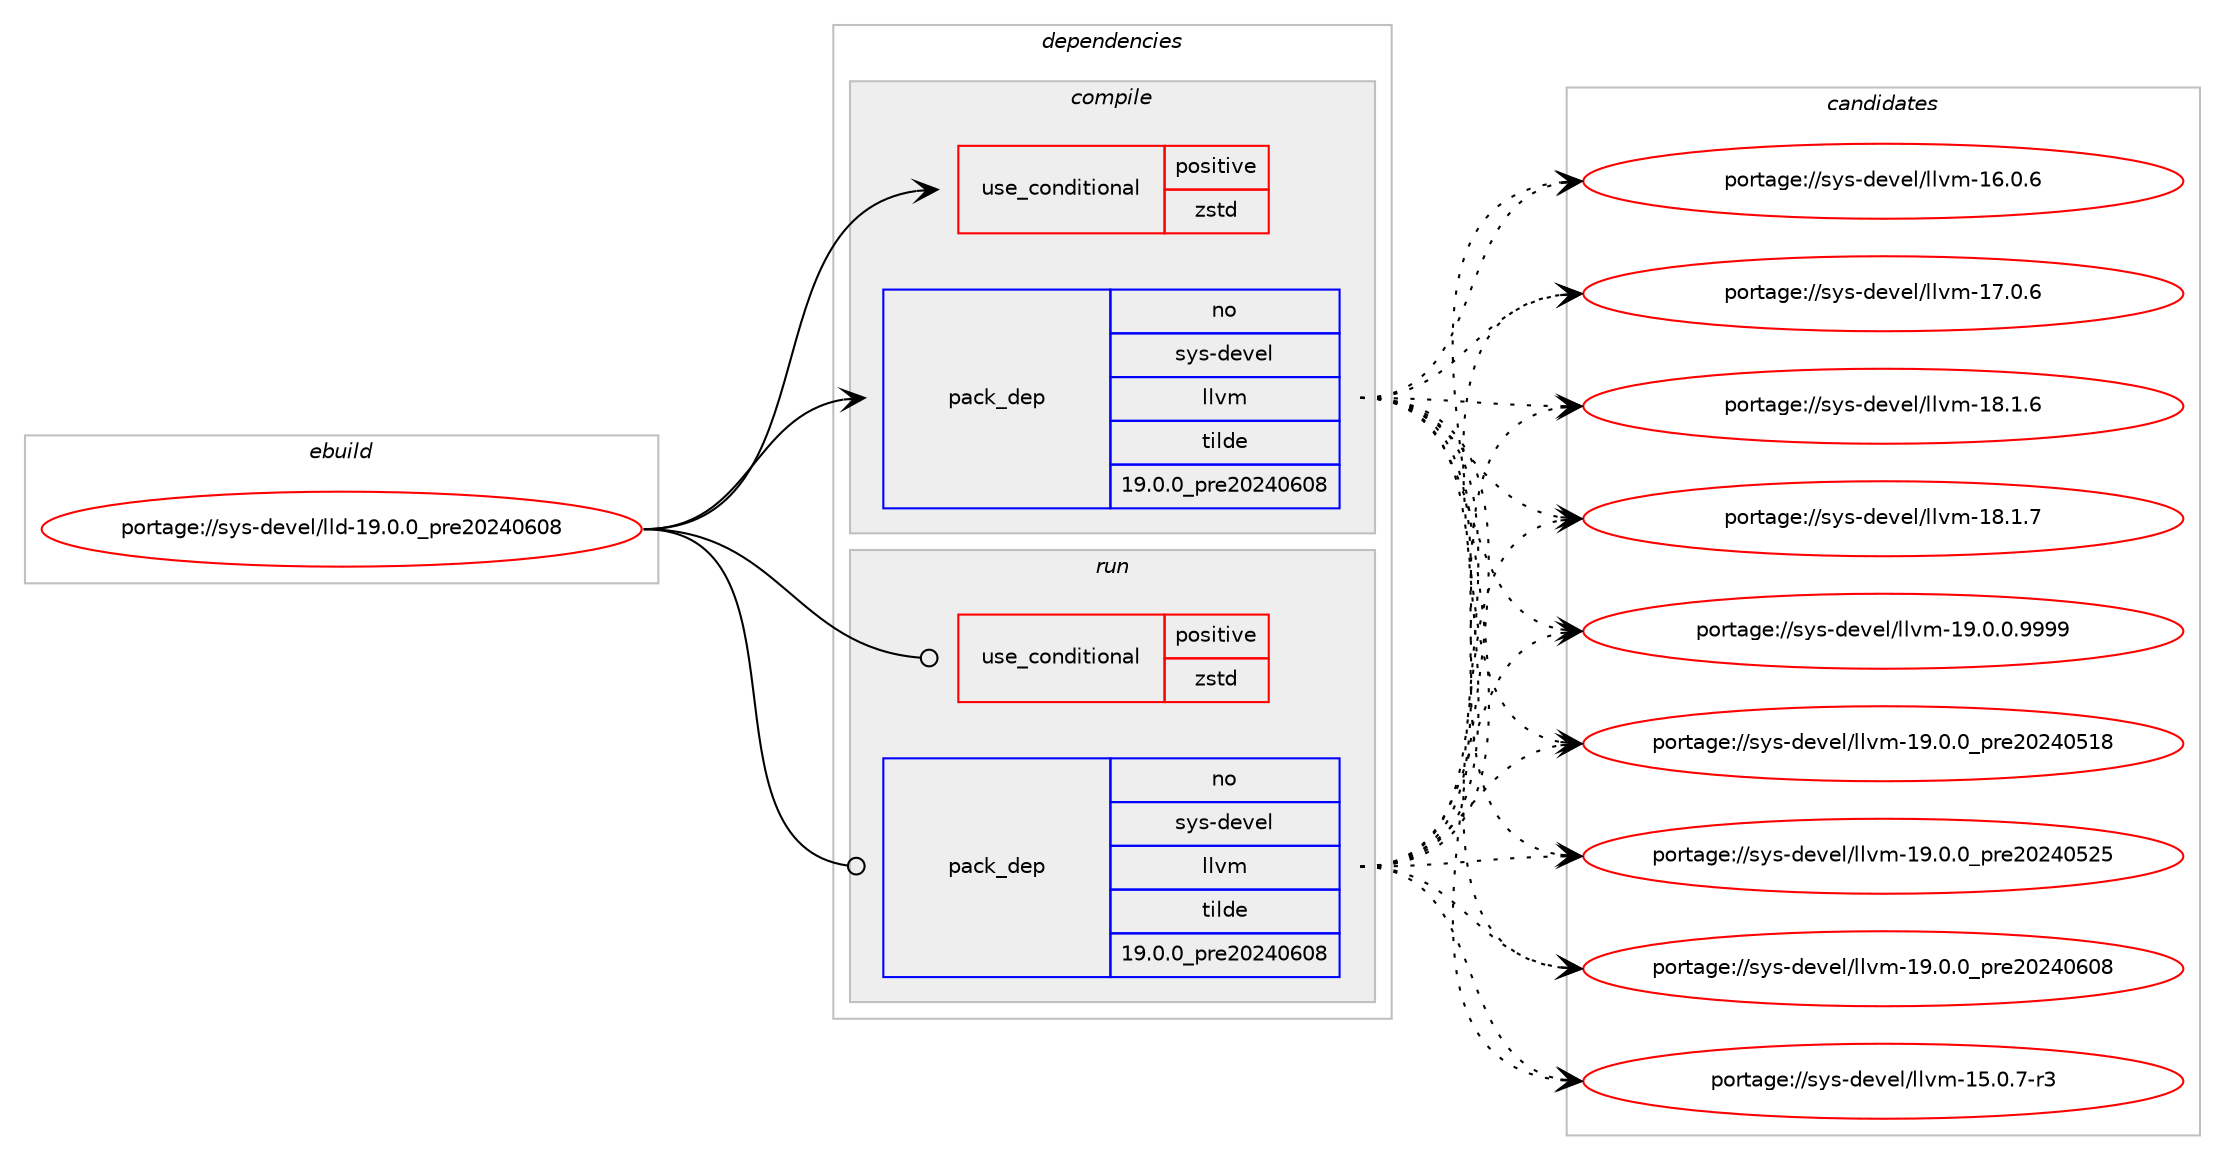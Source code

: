 digraph prolog {

# *************
# Graph options
# *************

newrank=true;
concentrate=true;
compound=true;
graph [rankdir=LR,fontname=Helvetica,fontsize=10,ranksep=1.5];#, ranksep=2.5, nodesep=0.2];
edge  [arrowhead=vee];
node  [fontname=Helvetica,fontsize=10];

# **********
# The ebuild
# **********

subgraph cluster_leftcol {
color=gray;
rank=same;
label=<<i>ebuild</i>>;
id [label="portage://sys-devel/lld-19.0.0_pre20240608", color=red, width=4, href="../sys-devel/lld-19.0.0_pre20240608.svg"];
}

# ****************
# The dependencies
# ****************

subgraph cluster_midcol {
color=gray;
label=<<i>dependencies</i>>;
subgraph cluster_compile {
fillcolor="#eeeeee";
style=filled;
label=<<i>compile</i>>;
subgraph cond963 {
dependency2332 [label=<<TABLE BORDER="0" CELLBORDER="1" CELLSPACING="0" CELLPADDING="4"><TR><TD ROWSPAN="3" CELLPADDING="10">use_conditional</TD></TR><TR><TD>positive</TD></TR><TR><TD>zstd</TD></TR></TABLE>>, shape=none, color=red];
# *** BEGIN UNKNOWN DEPENDENCY TYPE (TODO) ***
# dependency2332 -> package_dependency(portage://sys-devel/lld-19.0.0_pre20240608,install,no,app-arch,zstd,none,[,,],any_same_slot,[])
# *** END UNKNOWN DEPENDENCY TYPE (TODO) ***

}
id:e -> dependency2332:w [weight=20,style="solid",arrowhead="vee"];
subgraph pack1348 {
dependency2333 [label=<<TABLE BORDER="0" CELLBORDER="1" CELLSPACING="0" CELLPADDING="4" WIDTH="220"><TR><TD ROWSPAN="6" CELLPADDING="30">pack_dep</TD></TR><TR><TD WIDTH="110">no</TD></TR><TR><TD>sys-devel</TD></TR><TR><TD>llvm</TD></TR><TR><TD>tilde</TD></TR><TR><TD>19.0.0_pre20240608</TD></TR></TABLE>>, shape=none, color=blue];
}
id:e -> dependency2333:w [weight=20,style="solid",arrowhead="vee"];
# *** BEGIN UNKNOWN DEPENDENCY TYPE (TODO) ***
# id -> package_dependency(portage://sys-devel/lld-19.0.0_pre20240608,install,no,sys-libs,zlib,none,[,,],any_same_slot,[])
# *** END UNKNOWN DEPENDENCY TYPE (TODO) ***

}
subgraph cluster_compileandrun {
fillcolor="#eeeeee";
style=filled;
label=<<i>compile and run</i>>;
}
subgraph cluster_run {
fillcolor="#eeeeee";
style=filled;
label=<<i>run</i>>;
subgraph cond964 {
dependency2334 [label=<<TABLE BORDER="0" CELLBORDER="1" CELLSPACING="0" CELLPADDING="4"><TR><TD ROWSPAN="3" CELLPADDING="10">use_conditional</TD></TR><TR><TD>positive</TD></TR><TR><TD>zstd</TD></TR></TABLE>>, shape=none, color=red];
# *** BEGIN UNKNOWN DEPENDENCY TYPE (TODO) ***
# dependency2334 -> package_dependency(portage://sys-devel/lld-19.0.0_pre20240608,run,no,app-arch,zstd,none,[,,],any_same_slot,[])
# *** END UNKNOWN DEPENDENCY TYPE (TODO) ***

}
id:e -> dependency2334:w [weight=20,style="solid",arrowhead="odot"];
subgraph pack1349 {
dependency2335 [label=<<TABLE BORDER="0" CELLBORDER="1" CELLSPACING="0" CELLPADDING="4" WIDTH="220"><TR><TD ROWSPAN="6" CELLPADDING="30">pack_dep</TD></TR><TR><TD WIDTH="110">no</TD></TR><TR><TD>sys-devel</TD></TR><TR><TD>llvm</TD></TR><TR><TD>tilde</TD></TR><TR><TD>19.0.0_pre20240608</TD></TR></TABLE>>, shape=none, color=blue];
}
id:e -> dependency2335:w [weight=20,style="solid",arrowhead="odot"];
# *** BEGIN UNKNOWN DEPENDENCY TYPE (TODO) ***
# id -> package_dependency(portage://sys-devel/lld-19.0.0_pre20240608,run,no,sys-libs,zlib,none,[,,],any_same_slot,[])
# *** END UNKNOWN DEPENDENCY TYPE (TODO) ***

# *** BEGIN UNKNOWN DEPENDENCY TYPE (TODO) ***
# id -> package_dependency(portage://sys-devel/lld-19.0.0_pre20240608,run,weak,sys-devel,lld,none,[,,],[slot(0)],[])
# *** END UNKNOWN DEPENDENCY TYPE (TODO) ***

}
}

# **************
# The candidates
# **************

subgraph cluster_choices {
rank=same;
color=gray;
label=<<i>candidates</i>>;

subgraph choice1348 {
color=black;
nodesep=1;
choice1151211154510010111810110847108108118109454953464846554511451 [label="portage://sys-devel/llvm-15.0.7-r3", color=red, width=4,href="../sys-devel/llvm-15.0.7-r3.svg"];
choice115121115451001011181011084710810811810945495446484654 [label="portage://sys-devel/llvm-16.0.6", color=red, width=4,href="../sys-devel/llvm-16.0.6.svg"];
choice115121115451001011181011084710810811810945495546484654 [label="portage://sys-devel/llvm-17.0.6", color=red, width=4,href="../sys-devel/llvm-17.0.6.svg"];
choice115121115451001011181011084710810811810945495646494654 [label="portage://sys-devel/llvm-18.1.6", color=red, width=4,href="../sys-devel/llvm-18.1.6.svg"];
choice115121115451001011181011084710810811810945495646494655 [label="portage://sys-devel/llvm-18.1.7", color=red, width=4,href="../sys-devel/llvm-18.1.7.svg"];
choice1151211154510010111810110847108108118109454957464846484657575757 [label="portage://sys-devel/llvm-19.0.0.9999", color=red, width=4,href="../sys-devel/llvm-19.0.0.9999.svg"];
choice115121115451001011181011084710810811810945495746484648951121141015048505248534956 [label="portage://sys-devel/llvm-19.0.0_pre20240518", color=red, width=4,href="../sys-devel/llvm-19.0.0_pre20240518.svg"];
choice115121115451001011181011084710810811810945495746484648951121141015048505248535053 [label="portage://sys-devel/llvm-19.0.0_pre20240525", color=red, width=4,href="../sys-devel/llvm-19.0.0_pre20240525.svg"];
choice115121115451001011181011084710810811810945495746484648951121141015048505248544856 [label="portage://sys-devel/llvm-19.0.0_pre20240608", color=red, width=4,href="../sys-devel/llvm-19.0.0_pre20240608.svg"];
dependency2333:e -> choice1151211154510010111810110847108108118109454953464846554511451:w [style=dotted,weight="100"];
dependency2333:e -> choice115121115451001011181011084710810811810945495446484654:w [style=dotted,weight="100"];
dependency2333:e -> choice115121115451001011181011084710810811810945495546484654:w [style=dotted,weight="100"];
dependency2333:e -> choice115121115451001011181011084710810811810945495646494654:w [style=dotted,weight="100"];
dependency2333:e -> choice115121115451001011181011084710810811810945495646494655:w [style=dotted,weight="100"];
dependency2333:e -> choice1151211154510010111810110847108108118109454957464846484657575757:w [style=dotted,weight="100"];
dependency2333:e -> choice115121115451001011181011084710810811810945495746484648951121141015048505248534956:w [style=dotted,weight="100"];
dependency2333:e -> choice115121115451001011181011084710810811810945495746484648951121141015048505248535053:w [style=dotted,weight="100"];
dependency2333:e -> choice115121115451001011181011084710810811810945495746484648951121141015048505248544856:w [style=dotted,weight="100"];
}
subgraph choice1349 {
color=black;
nodesep=1;
choice1151211154510010111810110847108108118109454953464846554511451 [label="portage://sys-devel/llvm-15.0.7-r3", color=red, width=4,href="../sys-devel/llvm-15.0.7-r3.svg"];
choice115121115451001011181011084710810811810945495446484654 [label="portage://sys-devel/llvm-16.0.6", color=red, width=4,href="../sys-devel/llvm-16.0.6.svg"];
choice115121115451001011181011084710810811810945495546484654 [label="portage://sys-devel/llvm-17.0.6", color=red, width=4,href="../sys-devel/llvm-17.0.6.svg"];
choice115121115451001011181011084710810811810945495646494654 [label="portage://sys-devel/llvm-18.1.6", color=red, width=4,href="../sys-devel/llvm-18.1.6.svg"];
choice115121115451001011181011084710810811810945495646494655 [label="portage://sys-devel/llvm-18.1.7", color=red, width=4,href="../sys-devel/llvm-18.1.7.svg"];
choice1151211154510010111810110847108108118109454957464846484657575757 [label="portage://sys-devel/llvm-19.0.0.9999", color=red, width=4,href="../sys-devel/llvm-19.0.0.9999.svg"];
choice115121115451001011181011084710810811810945495746484648951121141015048505248534956 [label="portage://sys-devel/llvm-19.0.0_pre20240518", color=red, width=4,href="../sys-devel/llvm-19.0.0_pre20240518.svg"];
choice115121115451001011181011084710810811810945495746484648951121141015048505248535053 [label="portage://sys-devel/llvm-19.0.0_pre20240525", color=red, width=4,href="../sys-devel/llvm-19.0.0_pre20240525.svg"];
choice115121115451001011181011084710810811810945495746484648951121141015048505248544856 [label="portage://sys-devel/llvm-19.0.0_pre20240608", color=red, width=4,href="../sys-devel/llvm-19.0.0_pre20240608.svg"];
dependency2335:e -> choice1151211154510010111810110847108108118109454953464846554511451:w [style=dotted,weight="100"];
dependency2335:e -> choice115121115451001011181011084710810811810945495446484654:w [style=dotted,weight="100"];
dependency2335:e -> choice115121115451001011181011084710810811810945495546484654:w [style=dotted,weight="100"];
dependency2335:e -> choice115121115451001011181011084710810811810945495646494654:w [style=dotted,weight="100"];
dependency2335:e -> choice115121115451001011181011084710810811810945495646494655:w [style=dotted,weight="100"];
dependency2335:e -> choice1151211154510010111810110847108108118109454957464846484657575757:w [style=dotted,weight="100"];
dependency2335:e -> choice115121115451001011181011084710810811810945495746484648951121141015048505248534956:w [style=dotted,weight="100"];
dependency2335:e -> choice115121115451001011181011084710810811810945495746484648951121141015048505248535053:w [style=dotted,weight="100"];
dependency2335:e -> choice115121115451001011181011084710810811810945495746484648951121141015048505248544856:w [style=dotted,weight="100"];
}
}

}
